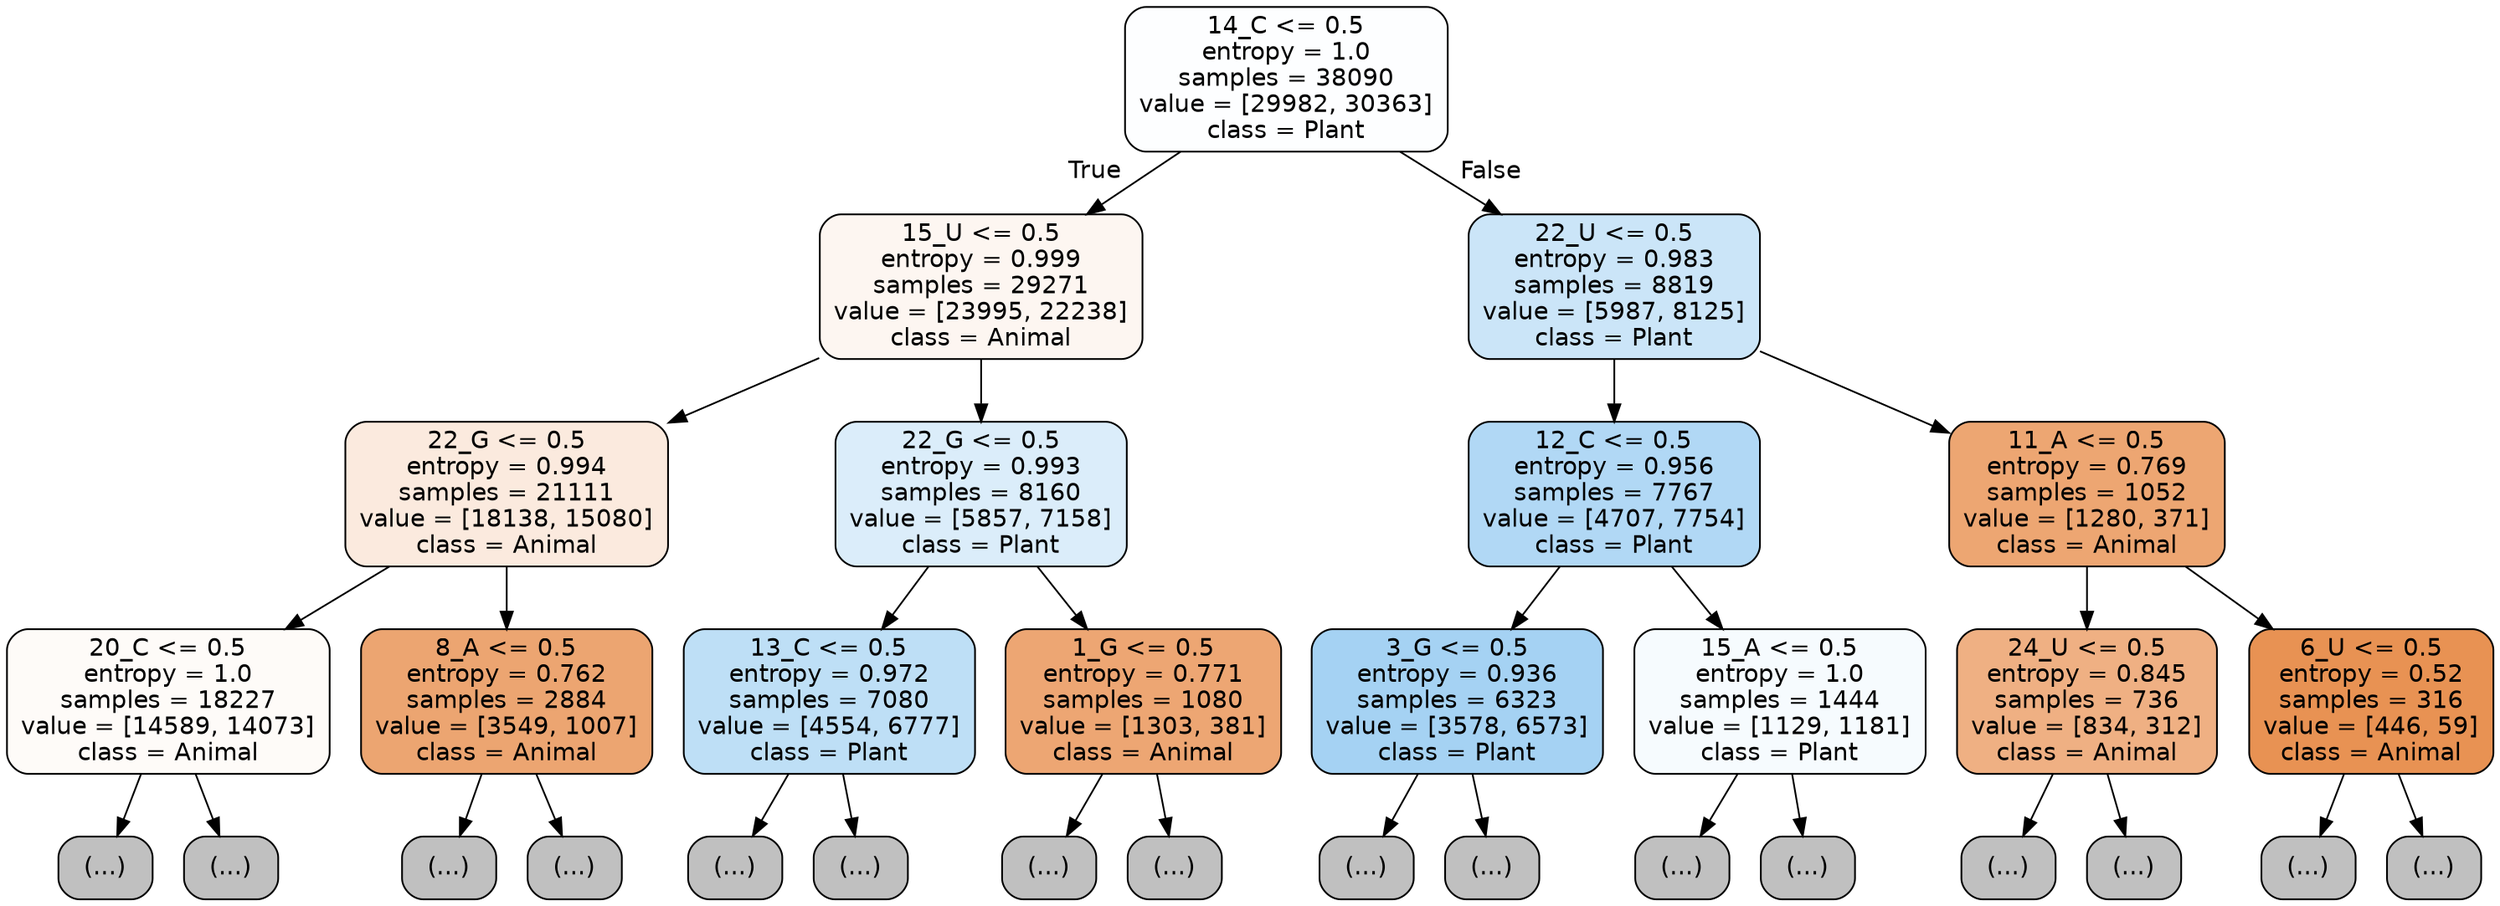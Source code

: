 digraph Tree {
node [shape=box, style="filled, rounded", color="black", fontname="helvetica"] ;
edge [fontname="helvetica"] ;
0 [label="14_C <= 0.5\nentropy = 1.0\nsamples = 38090\nvalue = [29982, 30363]\nclass = Plant", fillcolor="#fdfeff"] ;
1 [label="15_U <= 0.5\nentropy = 0.999\nsamples = 29271\nvalue = [23995, 22238]\nclass = Animal", fillcolor="#fdf6f1"] ;
0 -> 1 [labeldistance=2.5, labelangle=45, headlabel="True"] ;
2 [label="22_G <= 0.5\nentropy = 0.994\nsamples = 21111\nvalue = [18138, 15080]\nclass = Animal", fillcolor="#fbeade"] ;
1 -> 2 ;
3 [label="20_C <= 0.5\nentropy = 1.0\nsamples = 18227\nvalue = [14589, 14073]\nclass = Animal", fillcolor="#fefbf8"] ;
2 -> 3 ;
4 [label="(...)", fillcolor="#C0C0C0"] ;
3 -> 4 ;
6573 [label="(...)", fillcolor="#C0C0C0"] ;
3 -> 6573 ;
8552 [label="8_A <= 0.5\nentropy = 0.762\nsamples = 2884\nvalue = [3549, 1007]\nclass = Animal", fillcolor="#eca571"] ;
2 -> 8552 ;
8553 [label="(...)", fillcolor="#C0C0C0"] ;
8552 -> 8553 ;
9472 [label="(...)", fillcolor="#C0C0C0"] ;
8552 -> 9472 ;
9779 [label="22_G <= 0.5\nentropy = 0.993\nsamples = 8160\nvalue = [5857, 7158]\nclass = Plant", fillcolor="#dbedfa"] ;
1 -> 9779 ;
9780 [label="13_C <= 0.5\nentropy = 0.972\nsamples = 7080\nvalue = [4554, 6777]\nclass = Plant", fillcolor="#bedff6"] ;
9779 -> 9780 ;
9781 [label="(...)", fillcolor="#C0C0C0"] ;
9780 -> 9781 ;
12238 [label="(...)", fillcolor="#C0C0C0"] ;
9780 -> 12238 ;
12811 [label="1_G <= 0.5\nentropy = 0.771\nsamples = 1080\nvalue = [1303, 381]\nclass = Animal", fillcolor="#eda673"] ;
9779 -> 12811 ;
12812 [label="(...)", fillcolor="#C0C0C0"] ;
12811 -> 12812 ;
13159 [label="(...)", fillcolor="#C0C0C0"] ;
12811 -> 13159 ;
13206 [label="22_U <= 0.5\nentropy = 0.983\nsamples = 8819\nvalue = [5987, 8125]\nclass = Plant", fillcolor="#cbe5f8"] ;
0 -> 13206 [labeldistance=2.5, labelangle=-45, headlabel="False"] ;
13207 [label="12_C <= 0.5\nentropy = 0.956\nsamples = 7767\nvalue = [4707, 7754]\nclass = Plant", fillcolor="#b1d8f5"] ;
13206 -> 13207 ;
13208 [label="3_G <= 0.5\nentropy = 0.936\nsamples = 6323\nvalue = [3578, 6573]\nclass = Plant", fillcolor="#a5d2f3"] ;
13207 -> 13208 ;
13209 [label="(...)", fillcolor="#C0C0C0"] ;
13208 -> 13209 ;
14934 [label="(...)", fillcolor="#C0C0C0"] ;
13208 -> 14934 ;
15593 [label="15_A <= 0.5\nentropy = 1.0\nsamples = 1444\nvalue = [1129, 1181]\nclass = Plant", fillcolor="#f6fbfe"] ;
13207 -> 15593 ;
15594 [label="(...)", fillcolor="#C0C0C0"] ;
15593 -> 15594 ;
16117 [label="(...)", fillcolor="#C0C0C0"] ;
15593 -> 16117 ;
16310 [label="11_A <= 0.5\nentropy = 0.769\nsamples = 1052\nvalue = [1280, 371]\nclass = Animal", fillcolor="#eda672"] ;
13206 -> 16310 ;
16311 [label="24_U <= 0.5\nentropy = 0.845\nsamples = 736\nvalue = [834, 312]\nclass = Animal", fillcolor="#efb083"] ;
16310 -> 16311 ;
16312 [label="(...)", fillcolor="#C0C0C0"] ;
16311 -> 16312 ;
16661 [label="(...)", fillcolor="#C0C0C0"] ;
16311 -> 16661 ;
16672 [label="6_U <= 0.5\nentropy = 0.52\nsamples = 316\nvalue = [446, 59]\nclass = Animal", fillcolor="#e89253"] ;
16310 -> 16672 ;
16673 [label="(...)", fillcolor="#C0C0C0"] ;
16672 -> 16673 ;
16720 [label="(...)", fillcolor="#C0C0C0"] ;
16672 -> 16720 ;
}